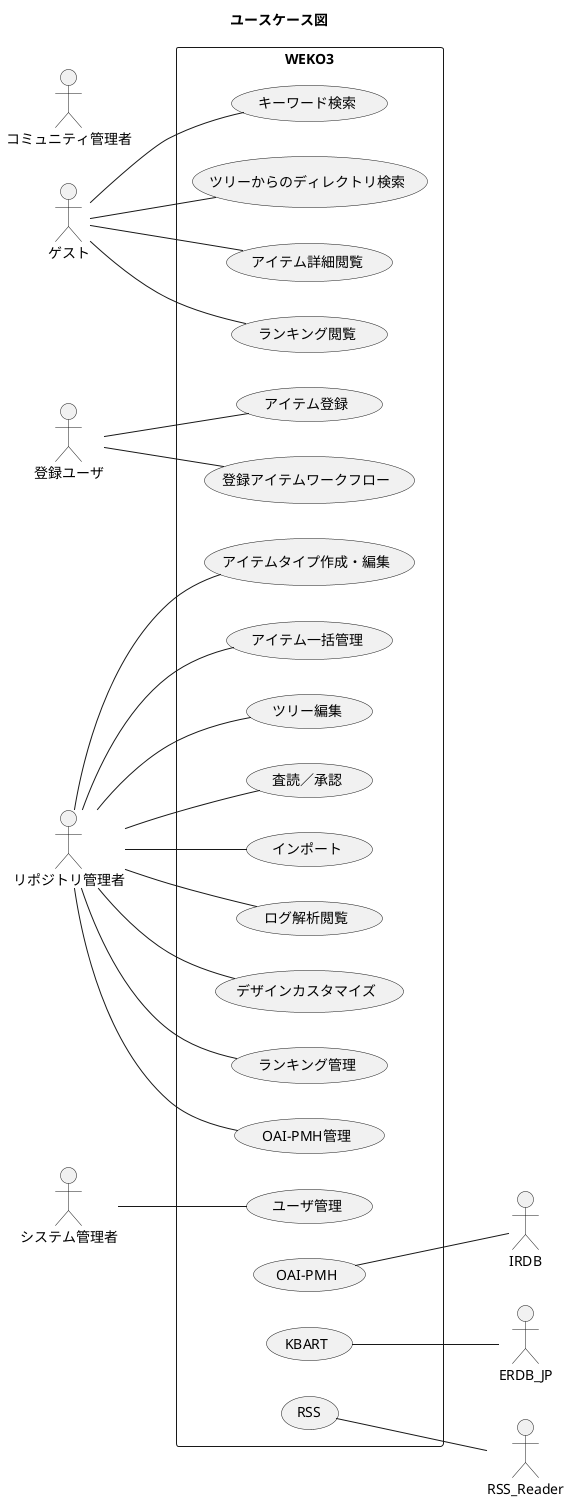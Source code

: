 @startuml
' http://plantuml.com/
' https://marketplace.visualstudio.com/items?itemName=jebbs.plantuml


title ユースケース図

left to right direction
skinparam packageStyle rectangle

actor ゲスト
' 教員
actor 登録ユーザ
' 図書館員,モデレータ
actor リポジトリ管理者
actor システム管理者
' 外部システム
actor IRDB 
actor ERDB_JP
actor RSS_Reader

' WEKO3
actor コミュニティ管理者

rectangle WEKO3 {

' ゲスト
ゲスト -- (キーワード検索)
ゲスト -- (ツリーからのディレクトリ検索)
ゲスト -- (アイテム詳細閲覧)
ゲスト -- (ランキング閲覧)

' 登録ユーザ
登録ユーザ -- (アイテム登録)
登録ユーザ -- (登録アイテムワークフロー)

' リポジトリ管理者
リポジトリ管理者 -- (アイテムタイプ作成・編集)
リポジトリ管理者 -- (アイテム一括管理)
リポジトリ管理者 -- (ツリー編集)
リポジトリ管理者 -- (査読／承認)
リポジトリ管理者 -- (インポート)
リポジトリ管理者 -- (ログ解析閲覧)
リポジトリ管理者 -- (デザインカスタマイズ)
リポジトリ管理者 -- (ランキング管理)
リポジトリ管理者 -- (OAI-PMH管理)

' システム管理者
システム管理者  -- (ユーザ管理)

' 外部システム連携
(OAI-PMH) -- IRDB
(KBART) -- ERDB_JP
(RSS) --  RSS_Reader

}
@enduml